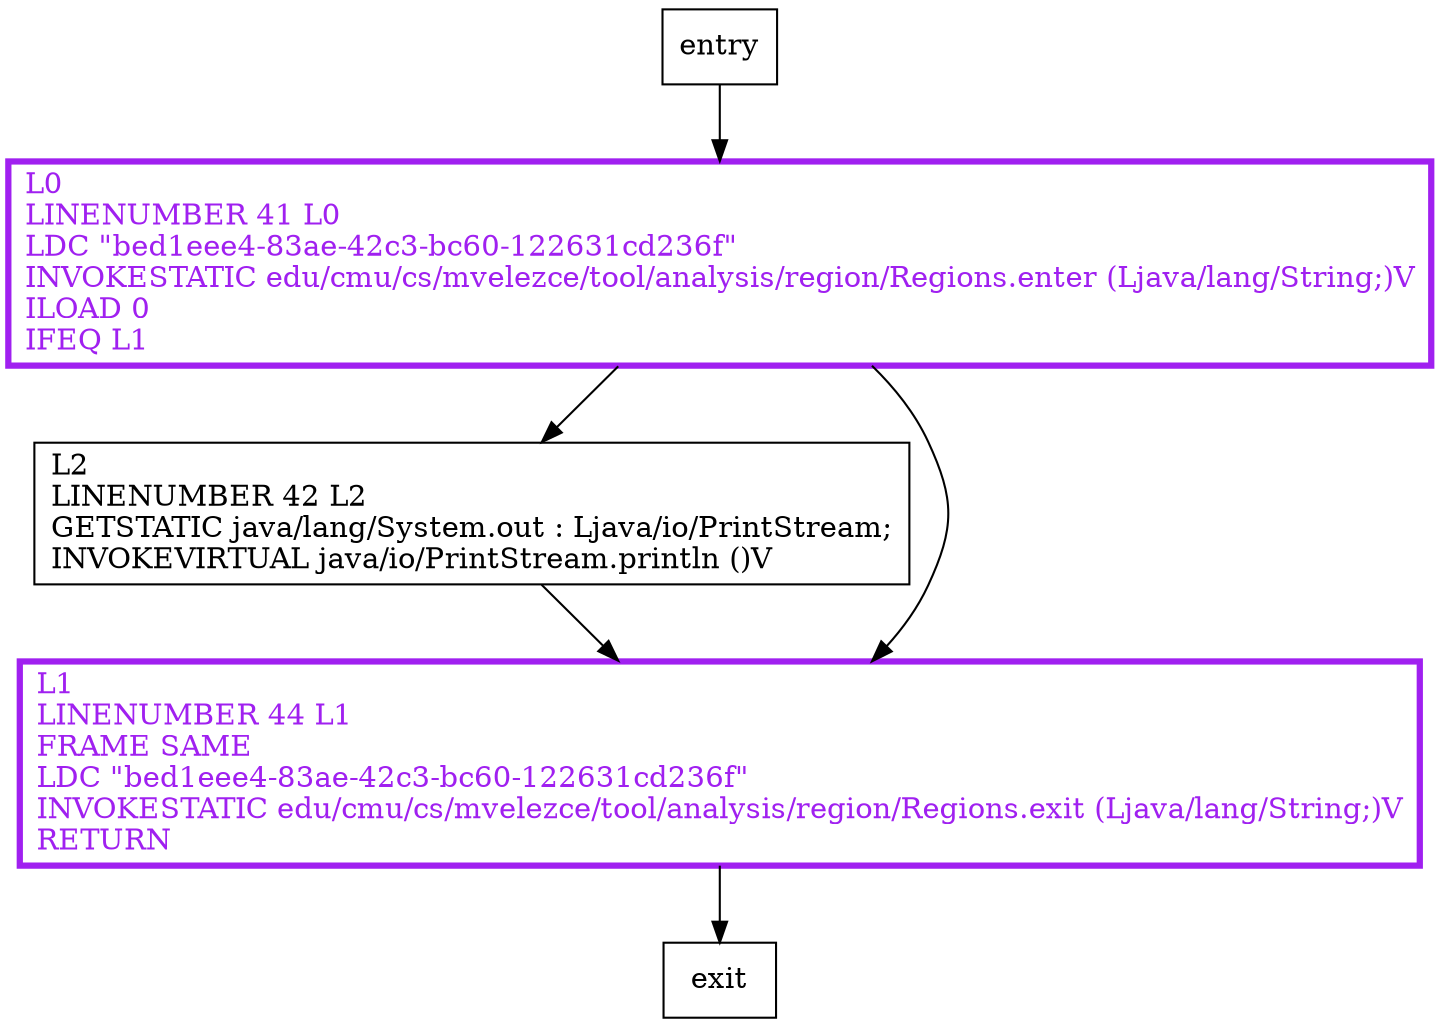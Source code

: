 digraph boo {
node [shape=record];
1656382810 [label="L2\lLINENUMBER 42 L2\lGETSTATIC java/lang/System.out : Ljava/io/PrintStream;\lINVOKEVIRTUAL java/io/PrintStream.println ()V\l"];
657044825 [label="L1\lLINENUMBER 44 L1\lFRAME SAME\lLDC \"bed1eee4-83ae-42c3-bc60-122631cd236f\"\lINVOKESTATIC edu/cmu/cs/mvelezce/tool/analysis/region/Regions.exit (Ljava/lang/String;)V\lRETURN\l"];
327264211 [label="L0\lLINENUMBER 41 L0\lLDC \"bed1eee4-83ae-42c3-bc60-122631cd236f\"\lINVOKESTATIC edu/cmu/cs/mvelezce/tool/analysis/region/Regions.enter (Ljava/lang/String;)V\lILOAD 0\lIFEQ L1\l"];
entry;
exit;
1656382810 -> 657044825;
entry -> 327264211;
657044825 -> exit;
327264211 -> 1656382810;
327264211 -> 657044825;
657044825[fontcolor="purple", penwidth=3, color="purple"];
327264211[fontcolor="purple", penwidth=3, color="purple"];
}
